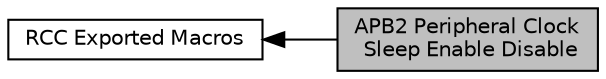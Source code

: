 digraph "APB2 Peripheral Clock Sleep Enable Disable"
{
  edge [fontname="Helvetica",fontsize="10",labelfontname="Helvetica",labelfontsize="10"];
  node [fontname="Helvetica",fontsize="10",shape=box];
  rankdir=LR;
  Node2 [label="RCC Exported Macros",height=0.2,width=0.4,color="black", fillcolor="white", style="filled",URL="$group___r_c_c___exported___macros.html",tooltip=" "];
  Node1 [label="APB2 Peripheral Clock\l Sleep Enable Disable",height=0.2,width=0.4,color="black", fillcolor="grey75", style="filled", fontcolor="black",tooltip="Enable or disable the APB2 peripheral clock during Low Power (Sleep) mode."];
  Node2->Node1 [shape=plaintext, dir="back", style="solid"];
}
